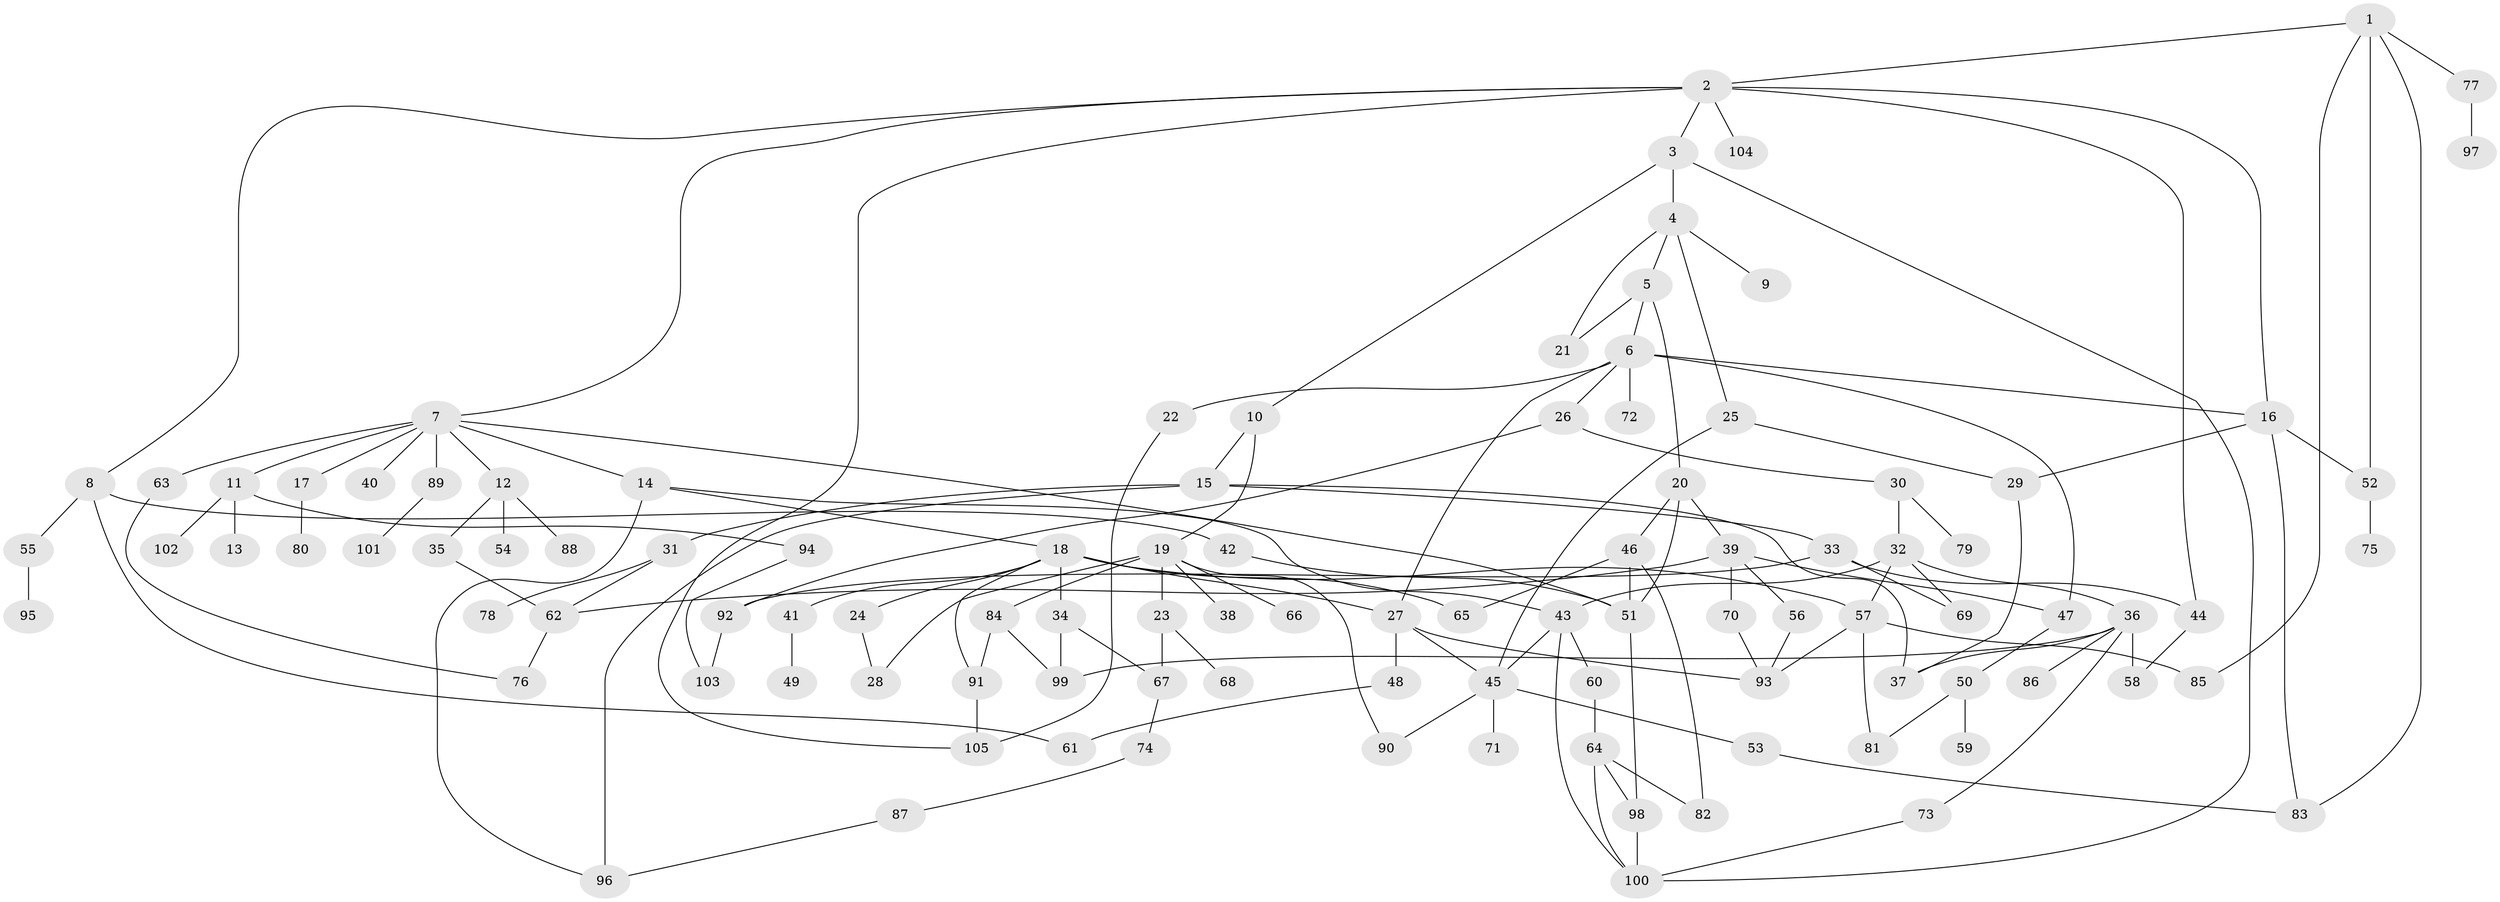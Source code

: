 // Generated by graph-tools (version 1.1) at 2025/25/03/09/25 03:25:26]
// undirected, 105 vertices, 152 edges
graph export_dot {
graph [start="1"]
  node [color=gray90,style=filled];
  1;
  2;
  3;
  4;
  5;
  6;
  7;
  8;
  9;
  10;
  11;
  12;
  13;
  14;
  15;
  16;
  17;
  18;
  19;
  20;
  21;
  22;
  23;
  24;
  25;
  26;
  27;
  28;
  29;
  30;
  31;
  32;
  33;
  34;
  35;
  36;
  37;
  38;
  39;
  40;
  41;
  42;
  43;
  44;
  45;
  46;
  47;
  48;
  49;
  50;
  51;
  52;
  53;
  54;
  55;
  56;
  57;
  58;
  59;
  60;
  61;
  62;
  63;
  64;
  65;
  66;
  67;
  68;
  69;
  70;
  71;
  72;
  73;
  74;
  75;
  76;
  77;
  78;
  79;
  80;
  81;
  82;
  83;
  84;
  85;
  86;
  87;
  88;
  89;
  90;
  91;
  92;
  93;
  94;
  95;
  96;
  97;
  98;
  99;
  100;
  101;
  102;
  103;
  104;
  105;
  1 -- 2;
  1 -- 77;
  1 -- 85;
  1 -- 52;
  1 -- 83;
  2 -- 3;
  2 -- 7;
  2 -- 8;
  2 -- 104;
  2 -- 16;
  2 -- 44;
  2 -- 105;
  3 -- 4;
  3 -- 10;
  3 -- 100;
  4 -- 5;
  4 -- 9;
  4 -- 25;
  4 -- 21;
  5 -- 6;
  5 -- 20;
  5 -- 21;
  6 -- 16;
  6 -- 22;
  6 -- 26;
  6 -- 27;
  6 -- 47;
  6 -- 72;
  7 -- 11;
  7 -- 12;
  7 -- 14;
  7 -- 17;
  7 -- 40;
  7 -- 63;
  7 -- 89;
  7 -- 51;
  8 -- 42;
  8 -- 55;
  8 -- 61;
  10 -- 15;
  10 -- 19;
  11 -- 13;
  11 -- 94;
  11 -- 102;
  12 -- 35;
  12 -- 54;
  12 -- 88;
  14 -- 18;
  14 -- 43;
  14 -- 96;
  15 -- 31;
  15 -- 33;
  15 -- 96;
  15 -- 37;
  16 -- 52;
  16 -- 83;
  16 -- 29;
  17 -- 80;
  18 -- 24;
  18 -- 34;
  18 -- 41;
  18 -- 65;
  18 -- 91;
  18 -- 57;
  18 -- 27;
  19 -- 23;
  19 -- 28;
  19 -- 38;
  19 -- 66;
  19 -- 84;
  19 -- 90;
  20 -- 39;
  20 -- 46;
  20 -- 51;
  22 -- 105;
  23 -- 67;
  23 -- 68;
  24 -- 28;
  25 -- 29;
  25 -- 45;
  26 -- 30;
  26 -- 92;
  27 -- 48;
  27 -- 45;
  27 -- 93;
  29 -- 37;
  30 -- 32;
  30 -- 79;
  31 -- 78;
  31 -- 62;
  32 -- 36;
  32 -- 43;
  32 -- 57;
  32 -- 69;
  33 -- 44;
  33 -- 69;
  33 -- 92;
  34 -- 67;
  34 -- 99;
  35 -- 62;
  36 -- 58;
  36 -- 73;
  36 -- 86;
  36 -- 99;
  36 -- 37;
  39 -- 56;
  39 -- 62;
  39 -- 70;
  39 -- 47;
  41 -- 49;
  42 -- 51;
  43 -- 45;
  43 -- 60;
  43 -- 100;
  44 -- 58;
  45 -- 53;
  45 -- 71;
  45 -- 90;
  46 -- 51;
  46 -- 82;
  46 -- 65;
  47 -- 50;
  48 -- 61;
  50 -- 59;
  50 -- 81;
  51 -- 98;
  52 -- 75;
  53 -- 83;
  55 -- 95;
  56 -- 93;
  57 -- 81;
  57 -- 93;
  57 -- 85;
  60 -- 64;
  62 -- 76;
  63 -- 76;
  64 -- 82;
  64 -- 98;
  64 -- 100;
  67 -- 74;
  70 -- 93;
  73 -- 100;
  74 -- 87;
  77 -- 97;
  84 -- 99;
  84 -- 91;
  87 -- 96;
  89 -- 101;
  91 -- 105;
  92 -- 103;
  94 -- 103;
  98 -- 100;
}
